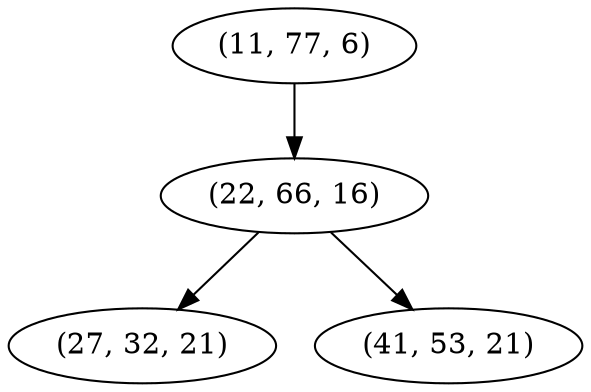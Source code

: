 digraph tree {
    "(11, 77, 6)";
    "(22, 66, 16)";
    "(27, 32, 21)";
    "(41, 53, 21)";
    "(11, 77, 6)" -> "(22, 66, 16)";
    "(22, 66, 16)" -> "(27, 32, 21)";
    "(22, 66, 16)" -> "(41, 53, 21)";
}
